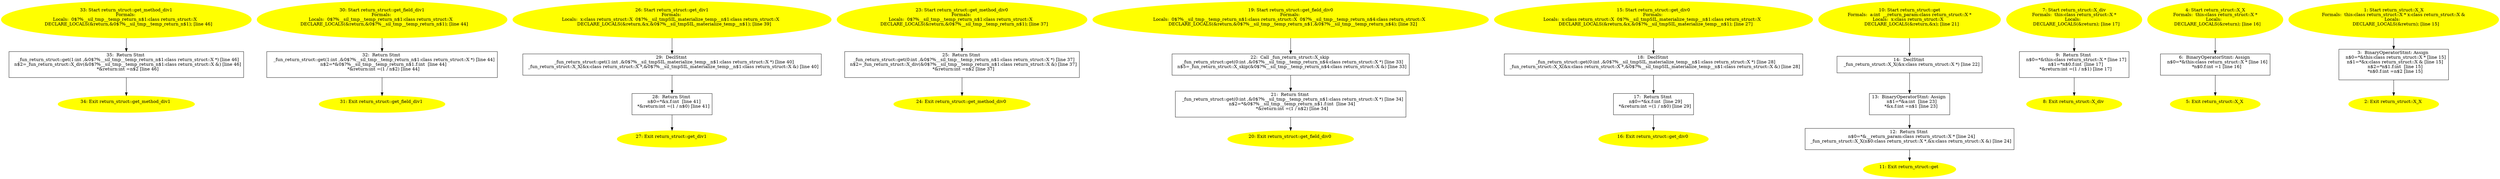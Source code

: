 /* @generated */
digraph iCFG {
35 [label="35:  Return Stmt \n   _fun_return_struct::get(1:int ,&0$?%__sil_tmp__temp_return_n$1:class return_struct::X *) [line 46]\n  n$2=_fun_return_struct::X_div(&0$?%__sil_tmp__temp_return_n$1:class return_struct::X &) [line 46]\n  *&return:int =n$2 [line 46]\n " shape="box"]
	

	 35 -> 34 ;
34 [label="34: Exit return_struct::get_method_div1 \n  " color=yellow style=filled]
	

33 [label="33: Start return_struct::get_method_div1\nFormals: \nLocals:  0$?%__sil_tmp__temp_return_n$1:class return_struct::X  \n   DECLARE_LOCALS(&return,&0$?%__sil_tmp__temp_return_n$1); [line 46]\n " color=yellow style=filled]
	

	 33 -> 35 ;
32 [label="32:  Return Stmt \n   _fun_return_struct::get(1:int ,&0$?%__sil_tmp__temp_return_n$1:class return_struct::X *) [line 44]\n  n$2=*&0$?%__sil_tmp__temp_return_n$1.f:int  [line 44]\n  *&return:int =(1 / n$2) [line 44]\n " shape="box"]
	

	 32 -> 31 ;
31 [label="31: Exit return_struct::get_field_div1 \n  " color=yellow style=filled]
	

30 [label="30: Start return_struct::get_field_div1\nFormals: \nLocals:  0$?%__sil_tmp__temp_return_n$1:class return_struct::X  \n   DECLARE_LOCALS(&return,&0$?%__sil_tmp__temp_return_n$1); [line 44]\n " color=yellow style=filled]
	

	 30 -> 32 ;
29 [label="29:  DeclStmt \n   _fun_return_struct::get(1:int ,&0$?%__sil_tmpSIL_materialize_temp__n$1:class return_struct::X *) [line 40]\n  _fun_return_struct::X_X(&x:class return_struct::X *,&0$?%__sil_tmpSIL_materialize_temp__n$1:class return_struct::X &) [line 40]\n " shape="box"]
	

	 29 -> 28 ;
28 [label="28:  Return Stmt \n   n$0=*&x.f:int  [line 41]\n  *&return:int =(1 / n$0) [line 41]\n " shape="box"]
	

	 28 -> 27 ;
27 [label="27: Exit return_struct::get_div1 \n  " color=yellow style=filled]
	

26 [label="26: Start return_struct::get_div1\nFormals: \nLocals:  x:class return_struct::X  0$?%__sil_tmpSIL_materialize_temp__n$1:class return_struct::X  \n   DECLARE_LOCALS(&return,&x,&0$?%__sil_tmpSIL_materialize_temp__n$1); [line 39]\n " color=yellow style=filled]
	

	 26 -> 29 ;
25 [label="25:  Return Stmt \n   _fun_return_struct::get(0:int ,&0$?%__sil_tmp__temp_return_n$1:class return_struct::X *) [line 37]\n  n$2=_fun_return_struct::X_div(&0$?%__sil_tmp__temp_return_n$1:class return_struct::X &) [line 37]\n  *&return:int =n$2 [line 37]\n " shape="box"]
	

	 25 -> 24 ;
24 [label="24: Exit return_struct::get_method_div0 \n  " color=yellow style=filled]
	

23 [label="23: Start return_struct::get_method_div0\nFormals: \nLocals:  0$?%__sil_tmp__temp_return_n$1:class return_struct::X  \n   DECLARE_LOCALS(&return,&0$?%__sil_tmp__temp_return_n$1); [line 37]\n " color=yellow style=filled]
	

	 23 -> 25 ;
22 [label="22:  Call _fun_return_struct::X_skip \n   _fun_return_struct::get(0:int ,&0$?%__sil_tmp__temp_return_n$4:class return_struct::X *) [line 33]\n  n$5=_fun_return_struct::X_skip(&0$?%__sil_tmp__temp_return_n$4:class return_struct::X &) [line 33]\n " shape="box"]
	

	 22 -> 21 ;
21 [label="21:  Return Stmt \n   _fun_return_struct::get(0:int ,&0$?%__sil_tmp__temp_return_n$1:class return_struct::X *) [line 34]\n  n$2=*&0$?%__sil_tmp__temp_return_n$1.f:int  [line 34]\n  *&return:int =(1 / n$2) [line 34]\n " shape="box"]
	

	 21 -> 20 ;
20 [label="20: Exit return_struct::get_field_div0 \n  " color=yellow style=filled]
	

19 [label="19: Start return_struct::get_field_div0\nFormals: \nLocals:  0$?%__sil_tmp__temp_return_n$1:class return_struct::X  0$?%__sil_tmp__temp_return_n$4:class return_struct::X  \n   DECLARE_LOCALS(&return,&0$?%__sil_tmp__temp_return_n$1,&0$?%__sil_tmp__temp_return_n$4); [line 32]\n " color=yellow style=filled]
	

	 19 -> 22 ;
18 [label="18:  DeclStmt \n   _fun_return_struct::get(0:int ,&0$?%__sil_tmpSIL_materialize_temp__n$1:class return_struct::X *) [line 28]\n  _fun_return_struct::X_X(&x:class return_struct::X *,&0$?%__sil_tmpSIL_materialize_temp__n$1:class return_struct::X &) [line 28]\n " shape="box"]
	

	 18 -> 17 ;
17 [label="17:  Return Stmt \n   n$0=*&x.f:int  [line 29]\n  *&return:int =(1 / n$0) [line 29]\n " shape="box"]
	

	 17 -> 16 ;
16 [label="16: Exit return_struct::get_div0 \n  " color=yellow style=filled]
	

15 [label="15: Start return_struct::get_div0\nFormals: \nLocals:  x:class return_struct::X  0$?%__sil_tmpSIL_materialize_temp__n$1:class return_struct::X  \n   DECLARE_LOCALS(&return,&x,&0$?%__sil_tmpSIL_materialize_temp__n$1); [line 27]\n " color=yellow style=filled]
	

	 15 -> 18 ;
14 [label="14:  DeclStmt \n   _fun_return_struct::X_X(&x:class return_struct::X *) [line 22]\n " shape="box"]
	

	 14 -> 13 ;
13 [label="13:  BinaryOperatorStmt: Assign \n   n$1=*&a:int  [line 23]\n  *&x.f:int =n$1 [line 23]\n " shape="box"]
	

	 13 -> 12 ;
12 [label="12:  Return Stmt \n   n$0=*&__return_param:class return_struct::X * [line 24]\n  _fun_return_struct::X_X(n$0:class return_struct::X *,&x:class return_struct::X &) [line 24]\n " shape="box"]
	

	 12 -> 11 ;
11 [label="11: Exit return_struct::get \n  " color=yellow style=filled]
	

10 [label="10: Start return_struct::get\nFormals:  a:int  __return_param:class return_struct::X *\nLocals:  x:class return_struct::X  \n   DECLARE_LOCALS(&return,&x); [line 21]\n " color=yellow style=filled]
	

	 10 -> 14 ;
9 [label="9:  Return Stmt \n   n$0=*&this:class return_struct::X * [line 17]\n  n$1=*n$0.f:int  [line 17]\n  *&return:int =(1 / n$1) [line 17]\n " shape="box"]
	

	 9 -> 8 ;
8 [label="8: Exit return_struct::X_div \n  " color=yellow style=filled]
	

7 [label="7: Start return_struct::X_div\nFormals:  this:class return_struct::X *\nLocals:  \n   DECLARE_LOCALS(&return); [line 17]\n " color=yellow style=filled]
	

	 7 -> 9 ;
6 [label="6:  BinaryOperatorStmt: Assign \n   n$0=*&this:class return_struct::X * [line 16]\n  *n$0.f:int =1 [line 16]\n " shape="box"]
	

	 6 -> 5 ;
5 [label="5: Exit return_struct::X_X \n  " color=yellow style=filled]
	

4 [label="4: Start return_struct::X_X\nFormals:  this:class return_struct::X *\nLocals:  \n   DECLARE_LOCALS(&return); [line 16]\n " color=yellow style=filled]
	

	 4 -> 6 ;
3 [label="3:  BinaryOperatorStmt: Assign \n   n$0=*&this:class return_struct::X * [line 15]\n  n$1=*&x:class return_struct::X & [line 15]\n  n$2=*n$1.f:int  [line 15]\n  *n$0.f:int =n$2 [line 15]\n " shape="box"]
	

	 3 -> 2 ;
2 [label="2: Exit return_struct::X_X \n  " color=yellow style=filled]
	

1 [label="1: Start return_struct::X_X\nFormals:  this:class return_struct::X * x:class return_struct::X &\nLocals:  \n   DECLARE_LOCALS(&return); [line 15]\n " color=yellow style=filled]
	

	 1 -> 3 ;
}
